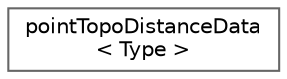 digraph "Graphical Class Hierarchy"
{
 // LATEX_PDF_SIZE
  bgcolor="transparent";
  edge [fontname=Helvetica,fontsize=10,labelfontname=Helvetica,labelfontsize=10];
  node [fontname=Helvetica,fontsize=10,shape=box,height=0.2,width=0.4];
  rankdir="LR";
  Node0 [id="Node000000",label="pointTopoDistanceData\l\< Type \>",height=0.2,width=0.4,color="grey40", fillcolor="white", style="filled",URL="$classFoam_1_1pointTopoDistanceData.html",tooltip="For use with PointEdgeWave. Determines topological distance to starting points. Templated on passive ..."];
}

